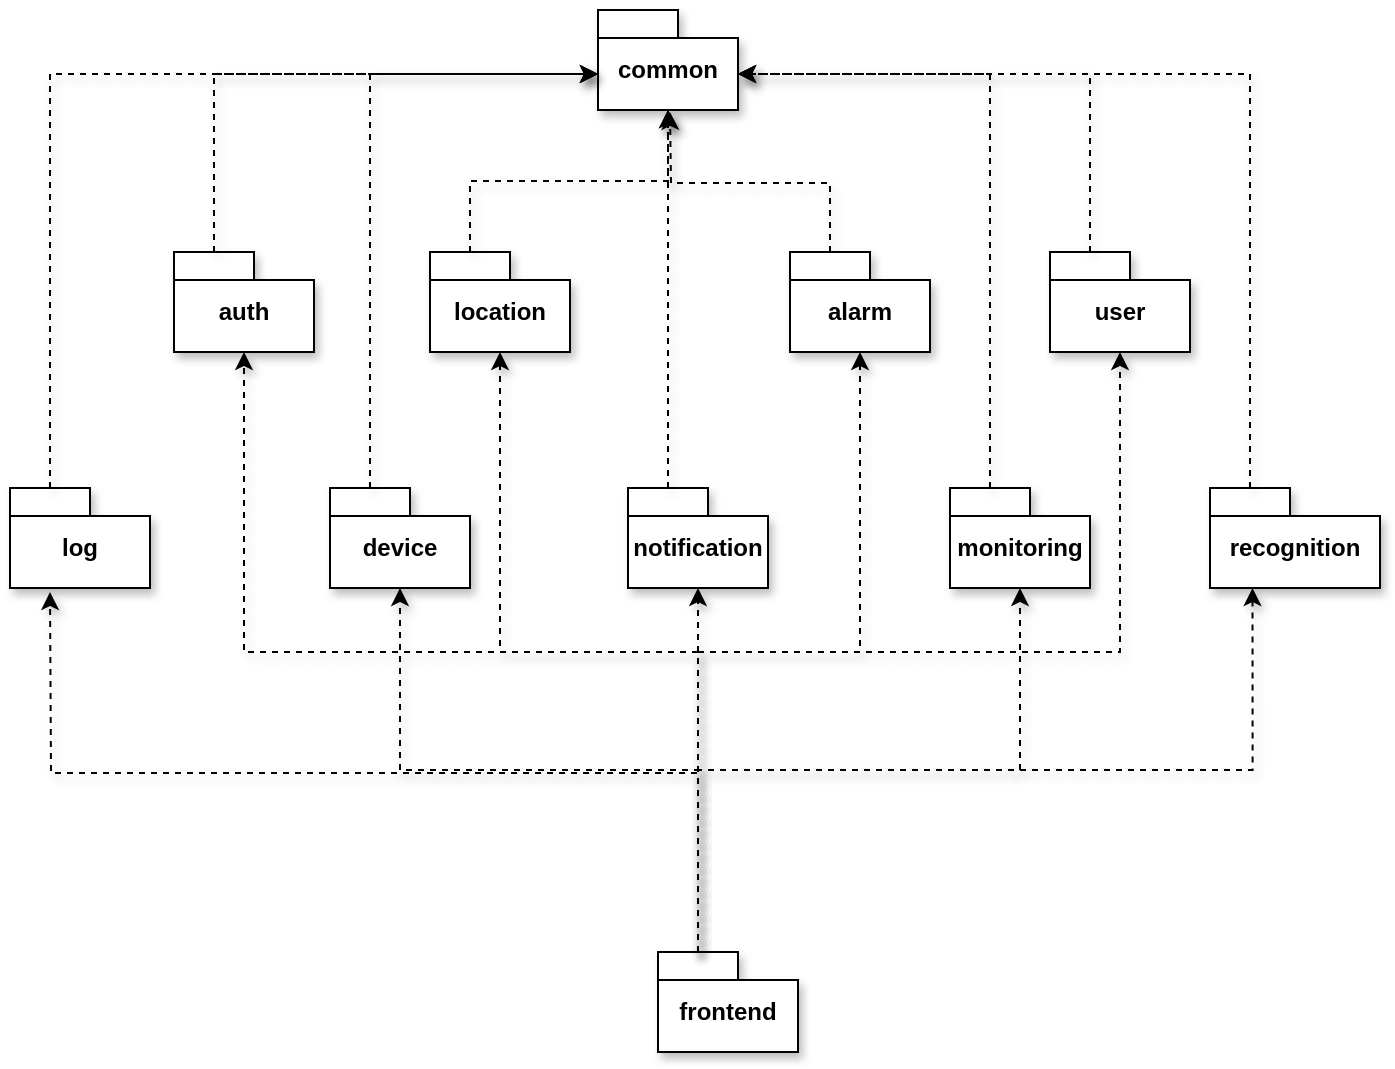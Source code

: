 <mxfile version="24.7.7">
  <diagram name="Pagina-1" id="TOgj1FF9J8rU2As3gFsz">
    <mxGraphModel dx="1434" dy="728" grid="1" gridSize="10" guides="1" tooltips="1" connect="1" arrows="1" fold="1" page="1" pageScale="1" pageWidth="827" pageHeight="1169" math="0" shadow="0">
      <root>
        <mxCell id="0" />
        <mxCell id="1" parent="0" />
        <mxCell id="2sH-RK6MccrmCUcEGHrJ-1" value="auth" style="shape=folder;fontStyle=1;spacingTop=10;tabWidth=40;tabHeight=14;tabPosition=left;html=1;whiteSpace=wrap;shadow=1;" vertex="1" parent="1">
          <mxGeometry x="122" y="150" width="70" height="50" as="geometry" />
        </mxCell>
        <mxCell id="2sH-RK6MccrmCUcEGHrJ-23" style="edgeStyle=orthogonalEdgeStyle;rounded=0;orthogonalLoop=1;jettySize=auto;html=1;exitX=0;exitY=0;exitDx=20;exitDy=0;exitPerimeter=0;dashed=1;shadow=1;" edge="1" parent="1" source="2sH-RK6MccrmCUcEGHrJ-4">
          <mxGeometry relative="1" as="geometry">
            <mxPoint x="370" y="80" as="targetPoint" />
          </mxGeometry>
        </mxCell>
        <mxCell id="2sH-RK6MccrmCUcEGHrJ-4" value="alarm" style="shape=folder;fontStyle=1;spacingTop=10;tabWidth=40;tabHeight=14;tabPosition=left;html=1;whiteSpace=wrap;shadow=1;" vertex="1" parent="1">
          <mxGeometry x="430" y="150" width="70" height="50" as="geometry" />
        </mxCell>
        <mxCell id="2sH-RK6MccrmCUcEGHrJ-5" value="user" style="shape=folder;fontStyle=1;spacingTop=10;tabWidth=40;tabHeight=14;tabPosition=left;html=1;whiteSpace=wrap;shadow=1;" vertex="1" parent="1">
          <mxGeometry x="560" y="150" width="70" height="50" as="geometry" />
        </mxCell>
        <mxCell id="2sH-RK6MccrmCUcEGHrJ-6" value="device" style="shape=folder;fontStyle=1;spacingTop=10;tabWidth=40;tabHeight=14;tabPosition=left;html=1;whiteSpace=wrap;shadow=1;" vertex="1" parent="1">
          <mxGeometry x="200" y="268" width="70" height="50" as="geometry" />
        </mxCell>
        <mxCell id="2sH-RK6MccrmCUcEGHrJ-7" value="location" style="shape=folder;fontStyle=1;spacingTop=10;tabWidth=40;tabHeight=14;tabPosition=left;html=1;whiteSpace=wrap;shadow=1;" vertex="1" parent="1">
          <mxGeometry x="250" y="150" width="70" height="50" as="geometry" />
        </mxCell>
        <mxCell id="2sH-RK6MccrmCUcEGHrJ-8" value="monitoring" style="shape=folder;fontStyle=1;spacingTop=10;tabWidth=40;tabHeight=14;tabPosition=left;html=1;whiteSpace=wrap;shadow=1;" vertex="1" parent="1">
          <mxGeometry x="510" y="268" width="70" height="50" as="geometry" />
        </mxCell>
        <mxCell id="2sH-RK6MccrmCUcEGHrJ-9" value="log" style="shape=folder;fontStyle=1;spacingTop=10;tabWidth=40;tabHeight=14;tabPosition=left;html=1;whiteSpace=wrap;shadow=1;" vertex="1" parent="1">
          <mxGeometry x="40" y="268" width="70" height="50" as="geometry" />
        </mxCell>
        <mxCell id="2sH-RK6MccrmCUcEGHrJ-10" value="recognition" style="shape=folder;fontStyle=1;spacingTop=10;tabWidth=40;tabHeight=14;tabPosition=left;html=1;whiteSpace=wrap;shadow=1;" vertex="1" parent="1">
          <mxGeometry x="640" y="268" width="85" height="50" as="geometry" />
        </mxCell>
        <mxCell id="2sH-RK6MccrmCUcEGHrJ-11" value="notification" style="shape=folder;fontStyle=1;spacingTop=10;tabWidth=40;tabHeight=14;tabPosition=left;html=1;whiteSpace=wrap;shadow=1;" vertex="1" parent="1">
          <mxGeometry x="349" y="268" width="70" height="50" as="geometry" />
        </mxCell>
        <mxCell id="2sH-RK6MccrmCUcEGHrJ-12" value="common" style="shape=folder;fontStyle=1;spacingTop=10;tabWidth=40;tabHeight=14;tabPosition=left;html=1;whiteSpace=wrap;shadow=1;" vertex="1" parent="1">
          <mxGeometry x="334" y="29" width="70" height="50" as="geometry" />
        </mxCell>
        <mxCell id="2sH-RK6MccrmCUcEGHrJ-15" value="frontend" style="shape=folder;fontStyle=1;spacingTop=10;tabWidth=40;tabHeight=14;tabPosition=left;html=1;whiteSpace=wrap;shadow=1;" vertex="1" parent="1">
          <mxGeometry x="364" y="500" width="70" height="50" as="geometry" />
        </mxCell>
        <mxCell id="2sH-RK6MccrmCUcEGHrJ-37" style="edgeStyle=orthogonalEdgeStyle;rounded=0;orthogonalLoop=1;jettySize=auto;html=1;exitX=0;exitY=0;exitDx=20;exitDy=0;exitPerimeter=0;dashed=1;shadow=1;" edge="1" parent="1" source="2sH-RK6MccrmCUcEGHrJ-15" target="2sH-RK6MccrmCUcEGHrJ-7">
          <mxGeometry relative="1" as="geometry" />
        </mxCell>
        <mxCell id="2sH-RK6MccrmCUcEGHrJ-21" style="edgeStyle=orthogonalEdgeStyle;rounded=0;orthogonalLoop=1;jettySize=auto;html=1;exitX=0;exitY=0;exitDx=20;exitDy=0;exitPerimeter=0;entryX=0;entryY=0;entryDx=0;entryDy=32;entryPerimeter=0;dashed=1;shadow=1;" edge="1" parent="1" source="2sH-RK6MccrmCUcEGHrJ-1" target="2sH-RK6MccrmCUcEGHrJ-12">
          <mxGeometry relative="1" as="geometry" />
        </mxCell>
        <mxCell id="2sH-RK6MccrmCUcEGHrJ-22" style="edgeStyle=orthogonalEdgeStyle;rounded=0;orthogonalLoop=1;jettySize=auto;html=1;exitX=0;exitY=0;exitDx=20;exitDy=0;exitPerimeter=0;entryX=0.5;entryY=1;entryDx=0;entryDy=0;entryPerimeter=0;dashed=1;shadow=1;" edge="1" parent="1" source="2sH-RK6MccrmCUcEGHrJ-7" target="2sH-RK6MccrmCUcEGHrJ-12">
          <mxGeometry relative="1" as="geometry" />
        </mxCell>
        <mxCell id="2sH-RK6MccrmCUcEGHrJ-24" style="edgeStyle=orthogonalEdgeStyle;rounded=0;orthogonalLoop=1;jettySize=auto;html=1;exitX=0;exitY=0;exitDx=20;exitDy=0;exitPerimeter=0;entryX=0;entryY=0;entryDx=70;entryDy=32;entryPerimeter=0;dashed=1;shadow=1;" edge="1" parent="1" source="2sH-RK6MccrmCUcEGHrJ-5" target="2sH-RK6MccrmCUcEGHrJ-12">
          <mxGeometry relative="1" as="geometry" />
        </mxCell>
        <mxCell id="2sH-RK6MccrmCUcEGHrJ-25" style="edgeStyle=orthogonalEdgeStyle;rounded=0;orthogonalLoop=1;jettySize=auto;html=1;exitX=0;exitY=0;exitDx=20;exitDy=0;exitPerimeter=0;entryX=0;entryY=0;entryDx=0;entryDy=32;entryPerimeter=0;dashed=1;shadow=1;" edge="1" parent="1" source="2sH-RK6MccrmCUcEGHrJ-9" target="2sH-RK6MccrmCUcEGHrJ-12">
          <mxGeometry relative="1" as="geometry" />
        </mxCell>
        <mxCell id="2sH-RK6MccrmCUcEGHrJ-27" style="edgeStyle=orthogonalEdgeStyle;rounded=0;orthogonalLoop=1;jettySize=auto;html=1;exitX=0;exitY=0;exitDx=20;exitDy=0;exitPerimeter=0;entryX=0;entryY=0;entryDx=0;entryDy=32;entryPerimeter=0;dashed=1;shadow=1;" edge="1" parent="1" source="2sH-RK6MccrmCUcEGHrJ-6" target="2sH-RK6MccrmCUcEGHrJ-12">
          <mxGeometry relative="1" as="geometry" />
        </mxCell>
        <mxCell id="2sH-RK6MccrmCUcEGHrJ-28" style="edgeStyle=orthogonalEdgeStyle;rounded=0;orthogonalLoop=1;jettySize=auto;html=1;exitX=0;exitY=0;exitDx=20;exitDy=0;exitPerimeter=0;entryX=0.5;entryY=1;entryDx=0;entryDy=0;entryPerimeter=0;dashed=1;shadow=1;" edge="1" parent="1" source="2sH-RK6MccrmCUcEGHrJ-11" target="2sH-RK6MccrmCUcEGHrJ-12">
          <mxGeometry relative="1" as="geometry" />
        </mxCell>
        <mxCell id="2sH-RK6MccrmCUcEGHrJ-29" style="edgeStyle=orthogonalEdgeStyle;rounded=0;orthogonalLoop=1;jettySize=auto;html=1;exitX=0;exitY=0;exitDx=20;exitDy=0;exitPerimeter=0;entryX=0;entryY=0;entryDx=70;entryDy=32;entryPerimeter=0;dashed=1;shadow=1;" edge="1" parent="1" source="2sH-RK6MccrmCUcEGHrJ-8" target="2sH-RK6MccrmCUcEGHrJ-12">
          <mxGeometry relative="1" as="geometry" />
        </mxCell>
        <mxCell id="2sH-RK6MccrmCUcEGHrJ-30" style="edgeStyle=orthogonalEdgeStyle;rounded=0;orthogonalLoop=1;jettySize=auto;html=1;exitX=0;exitY=0;exitDx=20;exitDy=0;exitPerimeter=0;entryX=0;entryY=0;entryDx=70;entryDy=32;entryPerimeter=0;dashed=1;shadow=1;" edge="1" parent="1" source="2sH-RK6MccrmCUcEGHrJ-10" target="2sH-RK6MccrmCUcEGHrJ-12">
          <mxGeometry relative="1" as="geometry" />
        </mxCell>
        <mxCell id="2sH-RK6MccrmCUcEGHrJ-31" style="edgeStyle=orthogonalEdgeStyle;rounded=0;orthogonalLoop=1;jettySize=auto;html=1;exitX=0;exitY=0;exitDx=20;exitDy=0;exitPerimeter=0;dashed=1;shadow=1;" edge="1" parent="1" source="2sH-RK6MccrmCUcEGHrJ-15">
          <mxGeometry relative="1" as="geometry">
            <mxPoint x="60" y="320" as="targetPoint" />
          </mxGeometry>
        </mxCell>
        <mxCell id="2sH-RK6MccrmCUcEGHrJ-32" style="edgeStyle=orthogonalEdgeStyle;rounded=0;orthogonalLoop=1;jettySize=auto;html=1;exitX=0;exitY=0;exitDx=20;exitDy=0;exitPerimeter=0;entryX=0.5;entryY=1;entryDx=0;entryDy=0;entryPerimeter=0;dashed=1;shadow=1;" edge="1" parent="1" source="2sH-RK6MccrmCUcEGHrJ-15" target="2sH-RK6MccrmCUcEGHrJ-11">
          <mxGeometry relative="1" as="geometry" />
        </mxCell>
        <mxCell id="2sH-RK6MccrmCUcEGHrJ-33" style="edgeStyle=orthogonalEdgeStyle;rounded=0;orthogonalLoop=1;jettySize=auto;html=1;exitX=0;exitY=0;exitDx=20;exitDy=0;exitPerimeter=0;entryX=0.5;entryY=1;entryDx=0;entryDy=0;entryPerimeter=0;dashed=1;shadow=1;" edge="1" parent="1" source="2sH-RK6MccrmCUcEGHrJ-15" target="2sH-RK6MccrmCUcEGHrJ-6">
          <mxGeometry relative="1" as="geometry" />
        </mxCell>
        <mxCell id="2sH-RK6MccrmCUcEGHrJ-34" style="edgeStyle=orthogonalEdgeStyle;rounded=0;orthogonalLoop=1;jettySize=auto;html=1;exitX=0;exitY=0;exitDx=20;exitDy=0;exitPerimeter=0;entryX=0.5;entryY=1;entryDx=0;entryDy=0;entryPerimeter=0;dashed=1;shadow=1;" edge="1" parent="1" source="2sH-RK6MccrmCUcEGHrJ-15" target="2sH-RK6MccrmCUcEGHrJ-8">
          <mxGeometry relative="1" as="geometry" />
        </mxCell>
        <mxCell id="2sH-RK6MccrmCUcEGHrJ-35" style="edgeStyle=orthogonalEdgeStyle;rounded=0;orthogonalLoop=1;jettySize=auto;html=1;exitX=0;exitY=0;exitDx=20;exitDy=0;exitPerimeter=0;entryX=0.25;entryY=1;entryDx=0;entryDy=0;entryPerimeter=0;dashed=1;shadow=1;" edge="1" parent="1" source="2sH-RK6MccrmCUcEGHrJ-15" target="2sH-RK6MccrmCUcEGHrJ-10">
          <mxGeometry relative="1" as="geometry" />
        </mxCell>
        <mxCell id="2sH-RK6MccrmCUcEGHrJ-36" style="edgeStyle=orthogonalEdgeStyle;rounded=0;orthogonalLoop=1;jettySize=auto;html=1;exitX=0;exitY=0;exitDx=20;exitDy=0;exitPerimeter=0;entryX=0.5;entryY=1;entryDx=0;entryDy=0;entryPerimeter=0;dashed=1;shadow=1;" edge="1" parent="1" source="2sH-RK6MccrmCUcEGHrJ-15" target="2sH-RK6MccrmCUcEGHrJ-1">
          <mxGeometry relative="1" as="geometry" />
        </mxCell>
        <mxCell id="2sH-RK6MccrmCUcEGHrJ-38" style="edgeStyle=orthogonalEdgeStyle;rounded=0;orthogonalLoop=1;jettySize=auto;html=1;exitX=0;exitY=0;exitDx=20;exitDy=0;exitPerimeter=0;entryX=0.5;entryY=1;entryDx=0;entryDy=0;entryPerimeter=0;dashed=1;shadow=1;" edge="1" parent="1" source="2sH-RK6MccrmCUcEGHrJ-15" target="2sH-RK6MccrmCUcEGHrJ-4">
          <mxGeometry relative="1" as="geometry" />
        </mxCell>
        <mxCell id="2sH-RK6MccrmCUcEGHrJ-39" style="edgeStyle=orthogonalEdgeStyle;rounded=0;orthogonalLoop=1;jettySize=auto;html=1;exitX=0;exitY=0;exitDx=20;exitDy=0;exitPerimeter=0;entryX=0.5;entryY=1;entryDx=0;entryDy=0;entryPerimeter=0;dashed=1;shadow=1;" edge="1" parent="1" source="2sH-RK6MccrmCUcEGHrJ-15" target="2sH-RK6MccrmCUcEGHrJ-5">
          <mxGeometry relative="1" as="geometry" />
        </mxCell>
      </root>
    </mxGraphModel>
  </diagram>
</mxfile>
